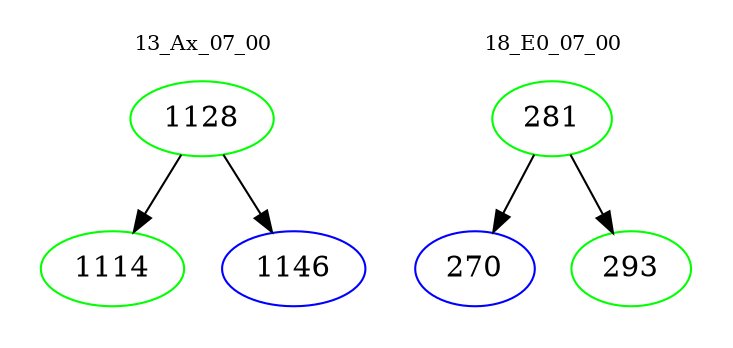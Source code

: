digraph{
subgraph cluster_0 {
color = white
label = "13_Ax_07_00";
fontsize=10;
T0_1128 [label="1128", color="green"]
T0_1128 -> T0_1114 [color="black"]
T0_1114 [label="1114", color="green"]
T0_1128 -> T0_1146 [color="black"]
T0_1146 [label="1146", color="blue"]
}
subgraph cluster_1 {
color = white
label = "18_E0_07_00";
fontsize=10;
T1_281 [label="281", color="green"]
T1_281 -> T1_270 [color="black"]
T1_270 [label="270", color="blue"]
T1_281 -> T1_293 [color="black"]
T1_293 [label="293", color="green"]
}
}
